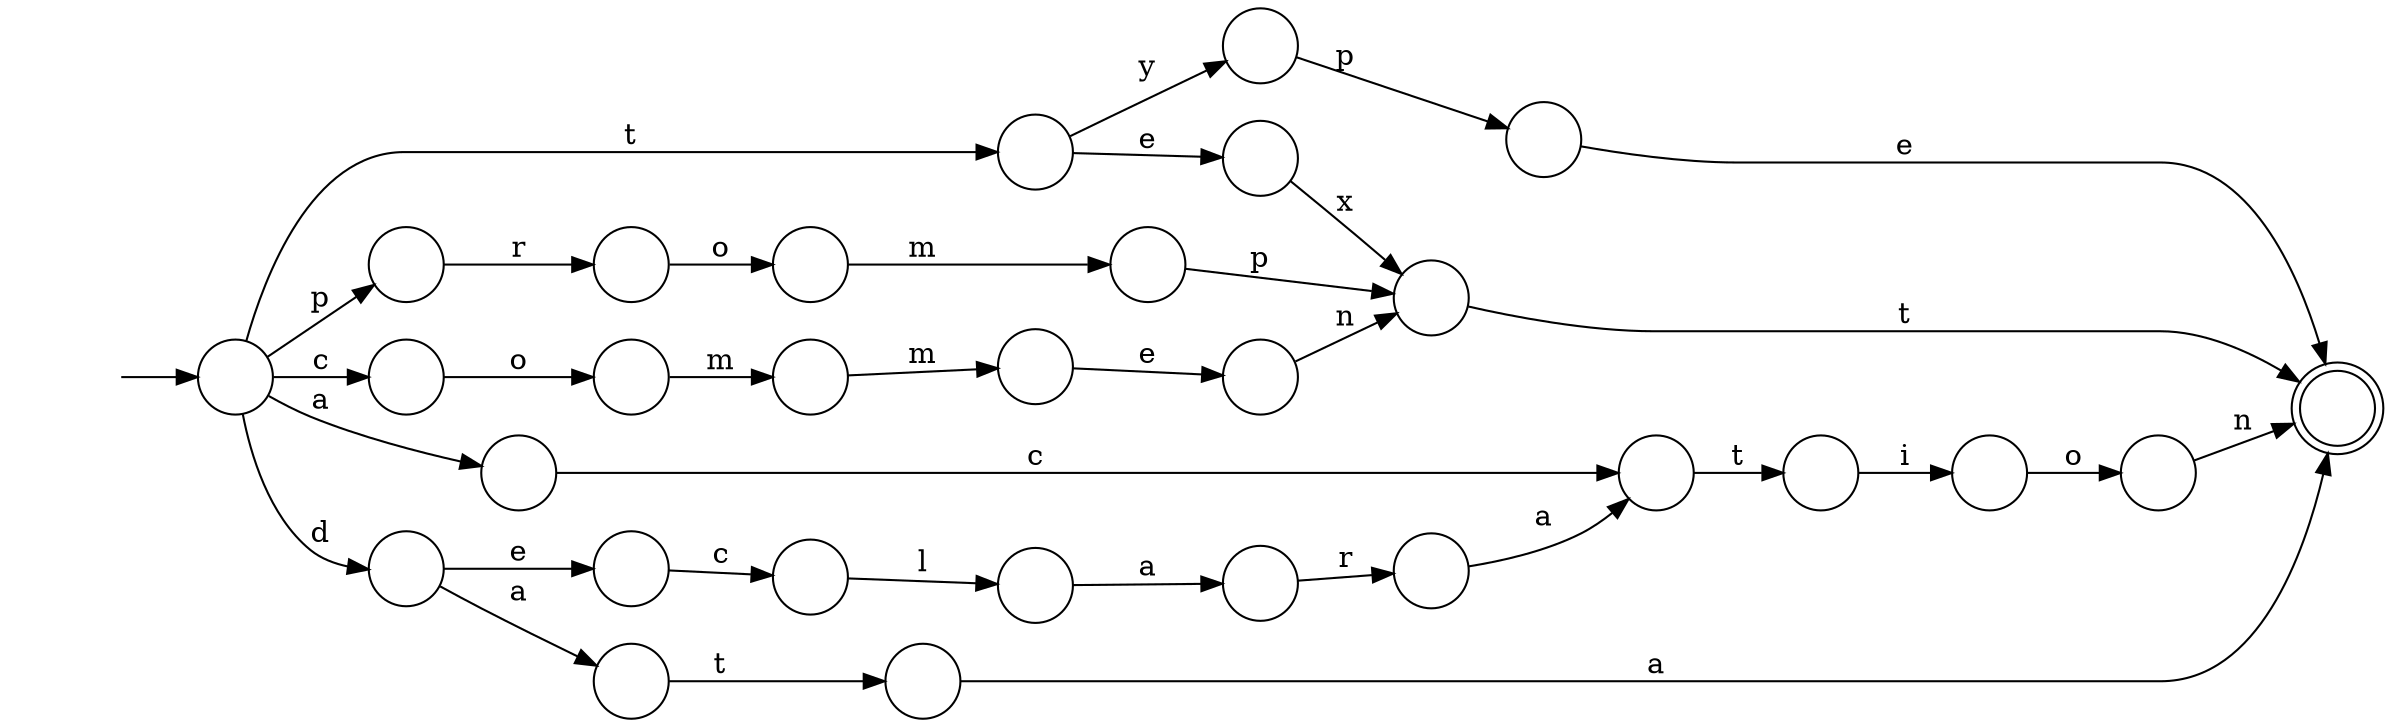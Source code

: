 digraph Automaton {
  rankdir = LR;
  0 [shape=circle,label=""];
  0 -> 28 [label="p"]
  1 [shape=circle,label=""];
  1 -> 27 [label="x"]
  2 [shape=circle,label=""];
  2 -> 13 [label="e"]
  3 [shape=circle,label=""];
  3 -> 7 [label="a"]
  4 [shape=circle,label=""];
  4 -> 6 [label="a"]
  5 [shape=circle,label=""];
  5 -> 9 [label="m"]
  6 [shape=doublecircle,label=""];
  7 [shape=circle,label=""];
  7 -> 12 [label="t"]
  8 [shape=circle,label=""];
  8 -> 1 [label="e"]
  8 -> 0 [label="y"]
  9 [shape=circle,label=""];
  9 -> 2 [label="m"]
  10 [shape=circle,label=""];
  10 -> 16 [label="o"]
  11 [shape=circle,label=""];
  initial [shape=plaintext,label=""];
  initial -> 11
  11 -> 26 [label="c"]
  11 -> 8 [label="t"]
  11 -> 17 [label="p"]
  11 -> 19 [label="d"]
  11 -> 18 [label="a"]
  12 [shape=circle,label=""];
  12 -> 10 [label="i"]
  13 [shape=circle,label=""];
  13 -> 27 [label="n"]
  14 [shape=circle,label=""];
  14 -> 20 [label="l"]
  15 [shape=circle,label=""];
  15 -> 14 [label="c"]
  16 [shape=circle,label=""];
  16 -> 6 [label="n"]
  17 [shape=circle,label=""];
  17 -> 22 [label="r"]
  18 [shape=circle,label=""];
  18 -> 7 [label="c"]
  19 [shape=circle,label=""];
  19 -> 15 [label="e"]
  19 -> 23 [label="a"]
  20 [shape=circle,label=""];
  20 -> 21 [label="a"]
  21 [shape=circle,label=""];
  21 -> 3 [label="r"]
  22 [shape=circle,label=""];
  22 -> 25 [label="o"]
  23 [shape=circle,label=""];
  23 -> 4 [label="t"]
  24 [shape=circle,label=""];
  24 -> 27 [label="p"]
  25 [shape=circle,label=""];
  25 -> 24 [label="m"]
  26 [shape=circle,label=""];
  26 -> 5 [label="o"]
  27 [shape=circle,label=""];
  27 -> 6 [label="t"]
  28 [shape=circle,label=""];
  28 -> 6 [label="e"]
}
